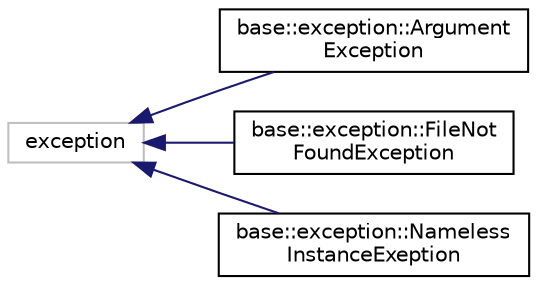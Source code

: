 digraph "クラス階層図"
{
 // LATEX_PDF_SIZE
  edge [fontname="Helvetica",fontsize="10",labelfontname="Helvetica",labelfontsize="10"];
  node [fontname="Helvetica",fontsize="10",shape=record];
  rankdir="LR";
  Node41 [label="exception",height=0.2,width=0.4,color="grey75", fillcolor="white", style="filled",tooltip=" "];
  Node41 -> Node0 [dir="back",color="midnightblue",fontsize="10",style="solid",fontname="Helvetica"];
  Node0 [label="base::exception::Argument\lException",height=0.2,width=0.4,color="black", fillcolor="white", style="filled",URL="$classbase_1_1exception_1_1_argument_exception.html",tooltip=" "];
  Node41 -> Node43 [dir="back",color="midnightblue",fontsize="10",style="solid",fontname="Helvetica"];
  Node43 [label="base::exception::FileNot\lFoundException",height=0.2,width=0.4,color="black", fillcolor="white", style="filled",URL="$classbase_1_1exception_1_1_file_not_found_exception.html",tooltip=" "];
  Node41 -> Node44 [dir="back",color="midnightblue",fontsize="10",style="solid",fontname="Helvetica"];
  Node44 [label="base::exception::Nameless\lInstanceExeption",height=0.2,width=0.4,color="black", fillcolor="white", style="filled",URL="$classbase_1_1exception_1_1_nameless_instance_exeption.html",tooltip=" "];
}
